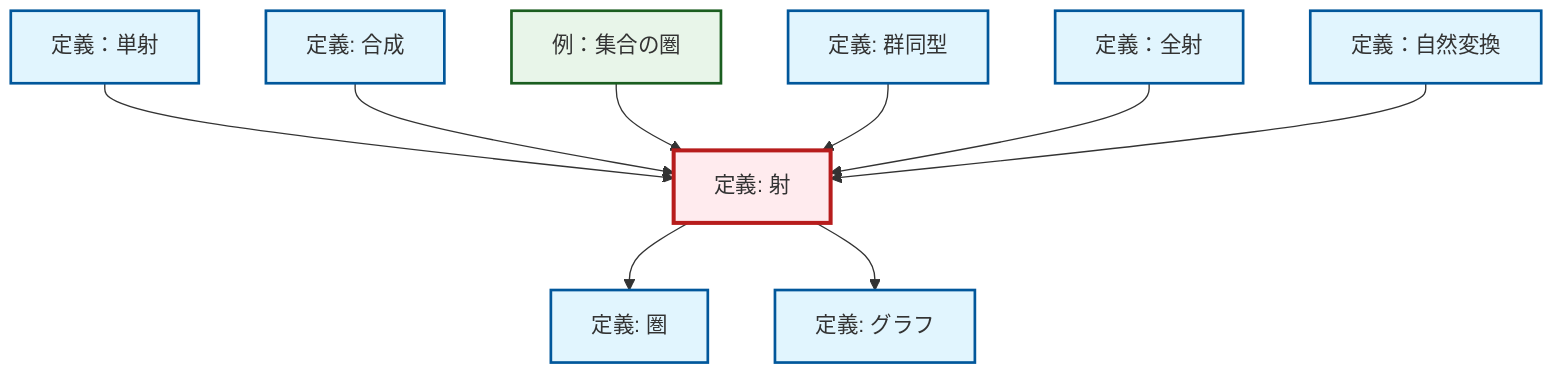 graph TD
    classDef definition fill:#e1f5fe,stroke:#01579b,stroke-width:2px
    classDef theorem fill:#f3e5f5,stroke:#4a148c,stroke-width:2px
    classDef axiom fill:#fff3e0,stroke:#e65100,stroke-width:2px
    classDef example fill:#e8f5e9,stroke:#1b5e20,stroke-width:2px
    classDef current fill:#ffebee,stroke:#b71c1c,stroke-width:3px
    def-composition["定義: 合成"]:::definition
    def-category["定義: 圏"]:::definition
    def-morphism["定義: 射"]:::definition
    ex-set-category["例：集合の圏"]:::example
    def-graph["定義: グラフ"]:::definition
    def-natural-transformation["定義：自然変換"]:::definition
    def-monomorphism["定義：単射"]:::definition
    def-isomorphism["定義: 群同型"]:::definition
    def-epimorphism["定義：全射"]:::definition
    def-monomorphism --> def-morphism
    def-composition --> def-morphism
    def-morphism --> def-category
    def-morphism --> def-graph
    ex-set-category --> def-morphism
    def-isomorphism --> def-morphism
    def-epimorphism --> def-morphism
    def-natural-transformation --> def-morphism
    class def-morphism current